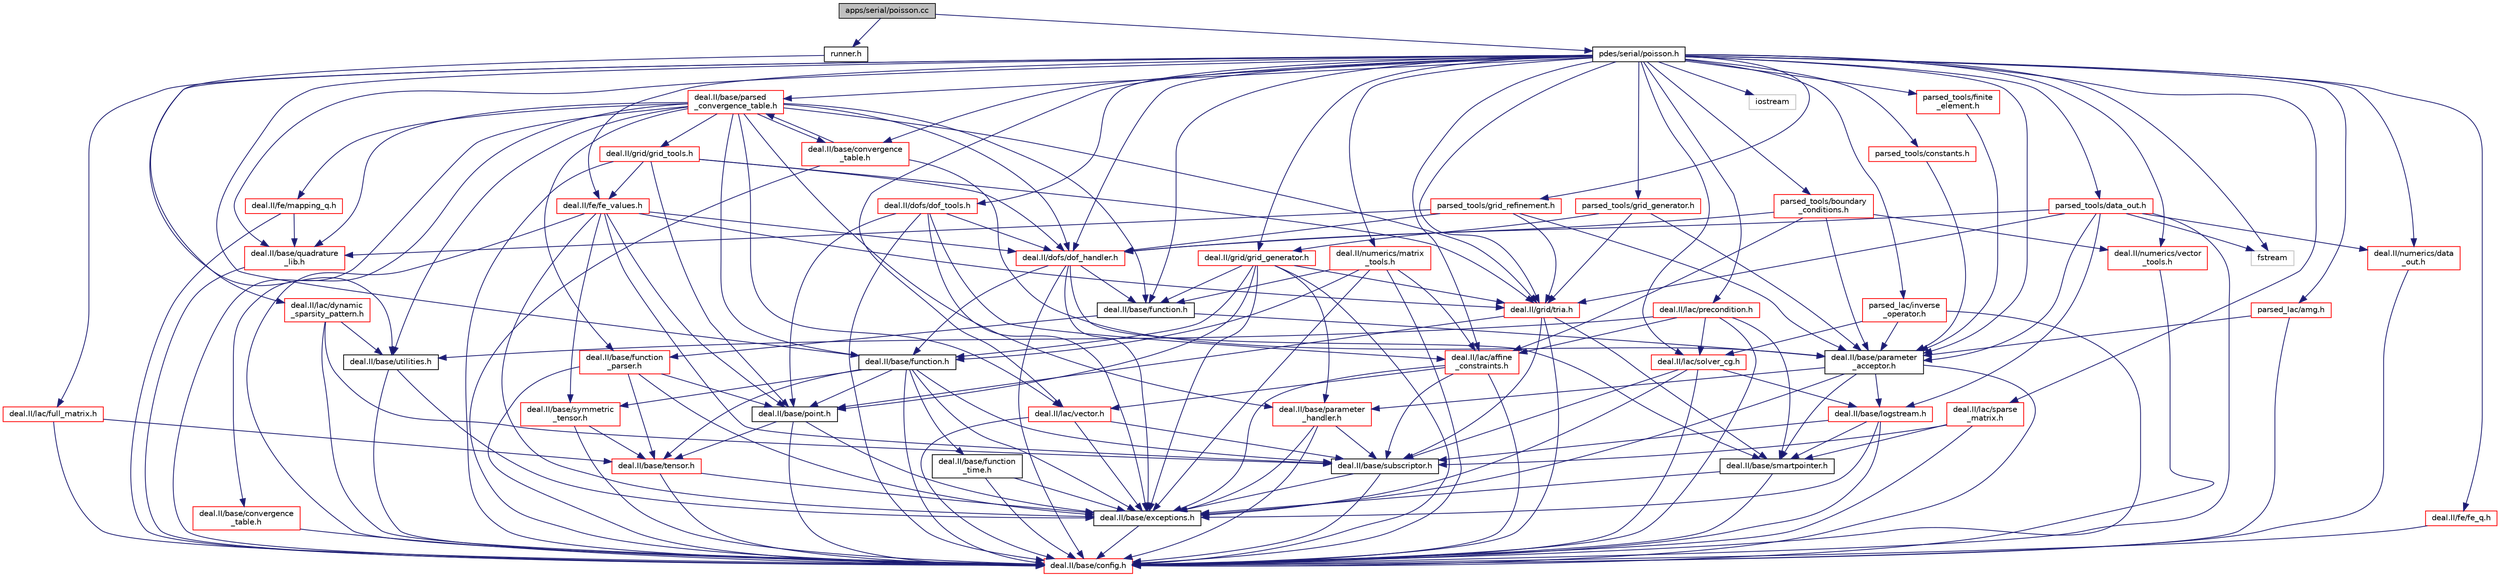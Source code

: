 digraph "apps/serial/poisson.cc"
{
 // LATEX_PDF_SIZE
  bgcolor="transparent";
  edge [fontname="Helvetica",fontsize="10",labelfontname="Helvetica",labelfontsize="10"];
  node [fontname="Helvetica",fontsize="10",shape=record];
  Node1 [label="apps/serial/poisson.cc",height=0.2,width=0.4,color="black", fillcolor="grey75", style="filled", fontcolor="black",tooltip=" "];
  Node1 -> Node2 [color="midnightblue",fontsize="10",style="solid",fontname="Helvetica"];
  Node2 [label="pdes/serial/poisson.h",height=0.2,width=0.4,color="black",URL="$serial_2poisson_8h.html",tooltip=" "];
  Node2 -> Node3 [color="midnightblue",fontsize="10",style="solid",fontname="Helvetica"];
  Node3 [label="deal.II/base/function.h",height=0.2,width=0.4,color="black",URL="/__w/fsi-suite/fsi-suite/deal.tag$function_8h.html",tooltip=" "];
  Node3 -> Node4 [color="midnightblue",fontsize="10",style="solid",fontname="Helvetica"];
  Node4 [label="deal.II/base/config.h",height=0.2,width=0.4,color="red",URL="/__w/fsi-suite/fsi-suite/deal.tag$config_8h.html",tooltip=" "];
  Node3 -> Node7 [color="midnightblue",fontsize="10",style="solid",fontname="Helvetica"];
  Node7 [label="deal.II/base/exceptions.h",height=0.2,width=0.4,color="black",URL="/__w/fsi-suite/fsi-suite/deal.tag$include_2deal_8II_2base_2exceptions_8h.html",tooltip=" "];
  Node7 -> Node4 [color="midnightblue",fontsize="10",style="solid",fontname="Helvetica"];
  Node3 -> Node24 [color="midnightblue",fontsize="10",style="solid",fontname="Helvetica"];
  Node24 [label="deal.II/base/function\l_time.h",height=0.2,width=0.4,color="black",URL="/__w/fsi-suite/fsi-suite/deal.tag$function__time_8h.html",tooltip=" "];
  Node24 -> Node4 [color="midnightblue",fontsize="10",style="solid",fontname="Helvetica"];
  Node24 -> Node7 [color="midnightblue",fontsize="10",style="solid",fontname="Helvetica"];
  Node3 -> Node25 [color="midnightblue",fontsize="10",style="solid",fontname="Helvetica"];
  Node25 [label="deal.II/base/point.h",height=0.2,width=0.4,color="black",URL="/__w/fsi-suite/fsi-suite/deal.tag$base_2point_8h.html",tooltip=" "];
  Node25 -> Node4 [color="midnightblue",fontsize="10",style="solid",fontname="Helvetica"];
  Node25 -> Node7 [color="midnightblue",fontsize="10",style="solid",fontname="Helvetica"];
  Node25 -> Node16 [color="midnightblue",fontsize="10",style="solid",fontname="Helvetica"];
  Node16 [label="deal.II/base/tensor.h",height=0.2,width=0.4,color="red",URL="/__w/fsi-suite/fsi-suite/deal.tag$tensor_8h.html",tooltip=" "];
  Node16 -> Node4 [color="midnightblue",fontsize="10",style="solid",fontname="Helvetica"];
  Node16 -> Node7 [color="midnightblue",fontsize="10",style="solid",fontname="Helvetica"];
  Node3 -> Node26 [color="midnightblue",fontsize="10",style="solid",fontname="Helvetica"];
  Node26 [label="deal.II/base/subscriptor.h",height=0.2,width=0.4,color="black",URL="/__w/fsi-suite/fsi-suite/deal.tag$subscriptor_8h.html",tooltip=" "];
  Node26 -> Node4 [color="midnightblue",fontsize="10",style="solid",fontname="Helvetica"];
  Node26 -> Node7 [color="midnightblue",fontsize="10",style="solid",fontname="Helvetica"];
  Node3 -> Node9 [color="midnightblue",fontsize="10",style="solid",fontname="Helvetica"];
  Node9 [label="deal.II/base/symmetric\l_tensor.h",height=0.2,width=0.4,color="red",URL="/__w/fsi-suite/fsi-suite/deal.tag$symmetric__tensor_8h.html",tooltip=" "];
  Node9 -> Node4 [color="midnightblue",fontsize="10",style="solid",fontname="Helvetica"];
  Node9 -> Node16 [color="midnightblue",fontsize="10",style="solid",fontname="Helvetica"];
  Node3 -> Node16 [color="midnightblue",fontsize="10",style="solid",fontname="Helvetica"];
  Node2 -> Node27 [color="midnightblue",fontsize="10",style="solid",fontname="Helvetica"];
  Node27 [label="deal.II/base/parameter\l_acceptor.h",height=0.2,width=0.4,color="black",URL="/__w/fsi-suite/fsi-suite/deal.tag$parameter__acceptor_8h.html",tooltip=" "];
  Node27 -> Node4 [color="midnightblue",fontsize="10",style="solid",fontname="Helvetica"];
  Node27 -> Node7 [color="midnightblue",fontsize="10",style="solid",fontname="Helvetica"];
  Node27 -> Node28 [color="midnightblue",fontsize="10",style="solid",fontname="Helvetica"];
  Node28 [label="deal.II/base/logstream.h",height=0.2,width=0.4,color="red",URL="/__w/fsi-suite/fsi-suite/deal.tag$logstream_8h.html",tooltip=" "];
  Node28 -> Node4 [color="midnightblue",fontsize="10",style="solid",fontname="Helvetica"];
  Node28 -> Node7 [color="midnightblue",fontsize="10",style="solid",fontname="Helvetica"];
  Node28 -> Node29 [color="midnightblue",fontsize="10",style="solid",fontname="Helvetica"];
  Node29 [label="deal.II/base/smartpointer.h",height=0.2,width=0.4,color="black",URL="/__w/fsi-suite/fsi-suite/deal.tag$smartpointer_8h.html",tooltip=" "];
  Node29 -> Node4 [color="midnightblue",fontsize="10",style="solid",fontname="Helvetica"];
  Node29 -> Node7 [color="midnightblue",fontsize="10",style="solid",fontname="Helvetica"];
  Node28 -> Node26 [color="midnightblue",fontsize="10",style="solid",fontname="Helvetica"];
  Node27 -> Node31 [color="midnightblue",fontsize="10",style="solid",fontname="Helvetica"];
  Node31 [label="deal.II/base/parameter\l_handler.h",height=0.2,width=0.4,color="red",URL="/__w/fsi-suite/fsi-suite/deal.tag$parameter__handler_8h.html",tooltip=" "];
  Node31 -> Node4 [color="midnightblue",fontsize="10",style="solid",fontname="Helvetica"];
  Node31 -> Node7 [color="midnightblue",fontsize="10",style="solid",fontname="Helvetica"];
  Node31 -> Node26 [color="midnightblue",fontsize="10",style="solid",fontname="Helvetica"];
  Node27 -> Node29 [color="midnightblue",fontsize="10",style="solid",fontname="Helvetica"];
  Node2 -> Node35 [color="midnightblue",fontsize="10",style="solid",fontname="Helvetica"];
  Node35 [label="deal.II/base/parsed\l_convergence_table.h",height=0.2,width=0.4,color="red",URL="/__w/fsi-suite/fsi-suite/deal.tag$parsed__convergence__table_8h.html",tooltip=" "];
  Node35 -> Node4 [color="midnightblue",fontsize="10",style="solid",fontname="Helvetica"];
  Node35 -> Node36 [color="midnightblue",fontsize="10",style="solid",fontname="Helvetica"];
  Node36 [label="deal.II/base/convergence\l_table.h",height=0.2,width=0.4,color="red",URL="$convergence__table_8h.html",tooltip=" "];
  Node36 -> Node4 [color="midnightblue",fontsize="10",style="solid",fontname="Helvetica"];
  Node36 -> Node27 [color="midnightblue",fontsize="10",style="solid",fontname="Helvetica"];
  Node36 -> Node35 [color="midnightblue",fontsize="10",style="solid",fontname="Helvetica"];
  Node35 -> Node38 [color="midnightblue",fontsize="10",style="solid",fontname="Helvetica"];
  Node38 [label="deal.II/base/convergence\l_table.h",height=0.2,width=0.4,color="red",URL="/__w/fsi-suite/fsi-suite/deal.tag$convergence__table_8h.html",tooltip=" "];
  Node38 -> Node4 [color="midnightblue",fontsize="10",style="solid",fontname="Helvetica"];
  Node35 -> Node41 [color="midnightblue",fontsize="10",style="solid",fontname="Helvetica"];
  Node41 [label="deal.II/base/function.h",height=0.2,width=0.4,color="black",URL="$function_8h.html",tooltip=" "];
  Node41 -> Node42 [color="midnightblue",fontsize="10",style="solid",fontname="Helvetica"];
  Node42 [label="deal.II/base/function\l_parser.h",height=0.2,width=0.4,color="red",URL="/__w/fsi-suite/fsi-suite/deal.tag$function__parser_8h.html",tooltip=" "];
  Node42 -> Node4 [color="midnightblue",fontsize="10",style="solid",fontname="Helvetica"];
  Node42 -> Node7 [color="midnightblue",fontsize="10",style="solid",fontname="Helvetica"];
  Node42 -> Node25 [color="midnightblue",fontsize="10",style="solid",fontname="Helvetica"];
  Node42 -> Node16 [color="midnightblue",fontsize="10",style="solid",fontname="Helvetica"];
  Node41 -> Node27 [color="midnightblue",fontsize="10",style="solid",fontname="Helvetica"];
  Node35 -> Node3 [color="midnightblue",fontsize="10",style="solid",fontname="Helvetica"];
  Node35 -> Node42 [color="midnightblue",fontsize="10",style="solid",fontname="Helvetica"];
  Node35 -> Node31 [color="midnightblue",fontsize="10",style="solid",fontname="Helvetica"];
  Node35 -> Node44 [color="midnightblue",fontsize="10",style="solid",fontname="Helvetica"];
  Node44 [label="deal.II/base/quadrature\l_lib.h",height=0.2,width=0.4,color="red",URL="/__w/fsi-suite/fsi-suite/deal.tag$quadrature__lib_8h.html",tooltip=" "];
  Node44 -> Node4 [color="midnightblue",fontsize="10",style="solid",fontname="Helvetica"];
  Node35 -> Node22 [color="midnightblue",fontsize="10",style="solid",fontname="Helvetica"];
  Node22 [label="deal.II/base/utilities.h",height=0.2,width=0.4,color="black",URL="/__w/fsi-suite/fsi-suite/deal.tag$include_2deal_8II_2base_2utilities_8h.html",tooltip=" "];
  Node22 -> Node4 [color="midnightblue",fontsize="10",style="solid",fontname="Helvetica"];
  Node22 -> Node7 [color="midnightblue",fontsize="10",style="solid",fontname="Helvetica"];
  Node35 -> Node46 [color="midnightblue",fontsize="10",style="solid",fontname="Helvetica"];
  Node46 [label="deal.II/dofs/dof_handler.h",height=0.2,width=0.4,color="red",URL="/__w/fsi-suite/fsi-suite/deal.tag$dofs_2dof__handler_8h.html",tooltip=" "];
  Node46 -> Node4 [color="midnightblue",fontsize="10",style="solid",fontname="Helvetica"];
  Node46 -> Node7 [color="midnightblue",fontsize="10",style="solid",fontname="Helvetica"];
  Node46 -> Node41 [color="midnightblue",fontsize="10",style="solid",fontname="Helvetica"];
  Node46 -> Node3 [color="midnightblue",fontsize="10",style="solid",fontname="Helvetica"];
  Node46 -> Node29 [color="midnightblue",fontsize="10",style="solid",fontname="Helvetica"];
  Node35 -> Node102 [color="midnightblue",fontsize="10",style="solid",fontname="Helvetica"];
  Node102 [label="deal.II/fe/mapping_q.h",height=0.2,width=0.4,color="red",URL="/__w/fsi-suite/fsi-suite/deal.tag$mapping__q_8h.html",tooltip=" "];
  Node102 -> Node4 [color="midnightblue",fontsize="10",style="solid",fontname="Helvetica"];
  Node102 -> Node44 [color="midnightblue",fontsize="10",style="solid",fontname="Helvetica"];
  Node35 -> Node108 [color="midnightblue",fontsize="10",style="solid",fontname="Helvetica"];
  Node108 [label="deal.II/grid/grid_tools.h",height=0.2,width=0.4,color="red",URL="/__w/fsi-suite/fsi-suite/deal.tag$grid__tools_8h.html",tooltip=" "];
  Node108 -> Node4 [color="midnightblue",fontsize="10",style="solid",fontname="Helvetica"];
  Node108 -> Node25 [color="midnightblue",fontsize="10",style="solid",fontname="Helvetica"];
  Node108 -> Node46 [color="midnightblue",fontsize="10",style="solid",fontname="Helvetica"];
  Node108 -> Node113 [color="midnightblue",fontsize="10",style="solid",fontname="Helvetica"];
  Node113 [label="deal.II/fe/fe_values.h",height=0.2,width=0.4,color="red",URL="/__w/fsi-suite/fsi-suite/deal.tag$fe_2fe__values_8h.html",tooltip=" "];
  Node113 -> Node4 [color="midnightblue",fontsize="10",style="solid",fontname="Helvetica"];
  Node113 -> Node7 [color="midnightblue",fontsize="10",style="solid",fontname="Helvetica"];
  Node113 -> Node25 [color="midnightblue",fontsize="10",style="solid",fontname="Helvetica"];
  Node113 -> Node26 [color="midnightblue",fontsize="10",style="solid",fontname="Helvetica"];
  Node113 -> Node9 [color="midnightblue",fontsize="10",style="solid",fontname="Helvetica"];
  Node113 -> Node46 [color="midnightblue",fontsize="10",style="solid",fontname="Helvetica"];
  Node113 -> Node52 [color="midnightblue",fontsize="10",style="solid",fontname="Helvetica"];
  Node52 [label="deal.II/grid/tria.h",height=0.2,width=0.4,color="red",URL="/__w/fsi-suite/fsi-suite/deal.tag$grid_2tria_8h.html",tooltip=" "];
  Node52 -> Node4 [color="midnightblue",fontsize="10",style="solid",fontname="Helvetica"];
  Node52 -> Node25 [color="midnightblue",fontsize="10",style="solid",fontname="Helvetica"];
  Node52 -> Node29 [color="midnightblue",fontsize="10",style="solid",fontname="Helvetica"];
  Node52 -> Node26 [color="midnightblue",fontsize="10",style="solid",fontname="Helvetica"];
  Node108 -> Node52 [color="midnightblue",fontsize="10",style="solid",fontname="Helvetica"];
  Node35 -> Node52 [color="midnightblue",fontsize="10",style="solid",fontname="Helvetica"];
  Node35 -> Node101 [color="midnightblue",fontsize="10",style="solid",fontname="Helvetica"];
  Node101 [label="deal.II/lac/vector.h",height=0.2,width=0.4,color="red",URL="/__w/fsi-suite/fsi-suite/deal.tag$vector_8h.html",tooltip=" "];
  Node101 -> Node4 [color="midnightblue",fontsize="10",style="solid",fontname="Helvetica"];
  Node101 -> Node7 [color="midnightblue",fontsize="10",style="solid",fontname="Helvetica"];
  Node101 -> Node26 [color="midnightblue",fontsize="10",style="solid",fontname="Helvetica"];
  Node2 -> Node44 [color="midnightblue",fontsize="10",style="solid",fontname="Helvetica"];
  Node2 -> Node46 [color="midnightblue",fontsize="10",style="solid",fontname="Helvetica"];
  Node2 -> Node135 [color="midnightblue",fontsize="10",style="solid",fontname="Helvetica"];
  Node135 [label="deal.II/dofs/dof_tools.h",height=0.2,width=0.4,color="red",URL="/__w/fsi-suite/fsi-suite/deal.tag$dof__tools_8h.html",tooltip=" "];
  Node135 -> Node4 [color="midnightblue",fontsize="10",style="solid",fontname="Helvetica"];
  Node135 -> Node7 [color="midnightblue",fontsize="10",style="solid",fontname="Helvetica"];
  Node135 -> Node25 [color="midnightblue",fontsize="10",style="solid",fontname="Helvetica"];
  Node135 -> Node46 [color="midnightblue",fontsize="10",style="solid",fontname="Helvetica"];
  Node135 -> Node136 [color="midnightblue",fontsize="10",style="solid",fontname="Helvetica"];
  Node136 [label="deal.II/lac/affine\l_constraints.h",height=0.2,width=0.4,color="red",URL="/__w/fsi-suite/fsi-suite/deal.tag$affine__constraints_8h.html",tooltip=" "];
  Node136 -> Node4 [color="midnightblue",fontsize="10",style="solid",fontname="Helvetica"];
  Node136 -> Node7 [color="midnightblue",fontsize="10",style="solid",fontname="Helvetica"];
  Node136 -> Node26 [color="midnightblue",fontsize="10",style="solid",fontname="Helvetica"];
  Node136 -> Node101 [color="midnightblue",fontsize="10",style="solid",fontname="Helvetica"];
  Node2 -> Node138 [color="midnightblue",fontsize="10",style="solid",fontname="Helvetica"];
  Node138 [label="deal.II/fe/fe_q.h",height=0.2,width=0.4,color="red",URL="/__w/fsi-suite/fsi-suite/deal.tag$fe__q_8h.html",tooltip=" "];
  Node138 -> Node4 [color="midnightblue",fontsize="10",style="solid",fontname="Helvetica"];
  Node2 -> Node113 [color="midnightblue",fontsize="10",style="solid",fontname="Helvetica"];
  Node2 -> Node143 [color="midnightblue",fontsize="10",style="solid",fontname="Helvetica"];
  Node143 [label="deal.II/grid/grid_generator.h",height=0.2,width=0.4,color="red",URL="/__w/fsi-suite/fsi-suite/deal.tag$grid__generator_8h.html",tooltip=" "];
  Node143 -> Node4 [color="midnightblue",fontsize="10",style="solid",fontname="Helvetica"];
  Node143 -> Node7 [color="midnightblue",fontsize="10",style="solid",fontname="Helvetica"];
  Node143 -> Node41 [color="midnightblue",fontsize="10",style="solid",fontname="Helvetica"];
  Node143 -> Node3 [color="midnightblue",fontsize="10",style="solid",fontname="Helvetica"];
  Node143 -> Node31 [color="midnightblue",fontsize="10",style="solid",fontname="Helvetica"];
  Node143 -> Node25 [color="midnightblue",fontsize="10",style="solid",fontname="Helvetica"];
  Node143 -> Node52 [color="midnightblue",fontsize="10",style="solid",fontname="Helvetica"];
  Node2 -> Node52 [color="midnightblue",fontsize="10",style="solid",fontname="Helvetica"];
  Node2 -> Node136 [color="midnightblue",fontsize="10",style="solid",fontname="Helvetica"];
  Node2 -> Node127 [color="midnightblue",fontsize="10",style="solid",fontname="Helvetica"];
  Node127 [label="deal.II/lac/dynamic\l_sparsity_pattern.h",height=0.2,width=0.4,color="red",URL="/__w/fsi-suite/fsi-suite/deal.tag$dynamic__sparsity__pattern_8h.html",tooltip=" "];
  Node127 -> Node4 [color="midnightblue",fontsize="10",style="solid",fontname="Helvetica"];
  Node127 -> Node26 [color="midnightblue",fontsize="10",style="solid",fontname="Helvetica"];
  Node127 -> Node22 [color="midnightblue",fontsize="10",style="solid",fontname="Helvetica"];
  Node2 -> Node96 [color="midnightblue",fontsize="10",style="solid",fontname="Helvetica"];
  Node96 [label="deal.II/lac/full_matrix.h",height=0.2,width=0.4,color="red",URL="/__w/fsi-suite/fsi-suite/deal.tag$full__matrix_8h.html",tooltip=" "];
  Node96 -> Node4 [color="midnightblue",fontsize="10",style="solid",fontname="Helvetica"];
  Node96 -> Node16 [color="midnightblue",fontsize="10",style="solid",fontname="Helvetica"];
  Node2 -> Node144 [color="midnightblue",fontsize="10",style="solid",fontname="Helvetica"];
  Node144 [label="deal.II/lac/precondition.h",height=0.2,width=0.4,color="red",URL="/__w/fsi-suite/fsi-suite/deal.tag$precondition_8h.html",tooltip=" "];
  Node144 -> Node4 [color="midnightblue",fontsize="10",style="solid",fontname="Helvetica"];
  Node144 -> Node29 [color="midnightblue",fontsize="10",style="solid",fontname="Helvetica"];
  Node144 -> Node22 [color="midnightblue",fontsize="10",style="solid",fontname="Helvetica"];
  Node144 -> Node136 [color="midnightblue",fontsize="10",style="solid",fontname="Helvetica"];
  Node144 -> Node148 [color="midnightblue",fontsize="10",style="solid",fontname="Helvetica"];
  Node148 [label="deal.II/lac/solver_cg.h",height=0.2,width=0.4,color="red",URL="/__w/fsi-suite/fsi-suite/deal.tag$solver__cg_8h.html",tooltip=" "];
  Node148 -> Node4 [color="midnightblue",fontsize="10",style="solid",fontname="Helvetica"];
  Node148 -> Node7 [color="midnightblue",fontsize="10",style="solid",fontname="Helvetica"];
  Node148 -> Node28 [color="midnightblue",fontsize="10",style="solid",fontname="Helvetica"];
  Node148 -> Node26 [color="midnightblue",fontsize="10",style="solid",fontname="Helvetica"];
  Node2 -> Node148 [color="midnightblue",fontsize="10",style="solid",fontname="Helvetica"];
  Node2 -> Node154 [color="midnightblue",fontsize="10",style="solid",fontname="Helvetica"];
  Node154 [label="deal.II/lac/sparse\l_matrix.h",height=0.2,width=0.4,color="red",URL="/__w/fsi-suite/fsi-suite/deal.tag$sparse__matrix_8h.html",tooltip=" "];
  Node154 -> Node4 [color="midnightblue",fontsize="10",style="solid",fontname="Helvetica"];
  Node154 -> Node29 [color="midnightblue",fontsize="10",style="solid",fontname="Helvetica"];
  Node154 -> Node26 [color="midnightblue",fontsize="10",style="solid",fontname="Helvetica"];
  Node2 -> Node101 [color="midnightblue",fontsize="10",style="solid",fontname="Helvetica"];
  Node2 -> Node155 [color="midnightblue",fontsize="10",style="solid",fontname="Helvetica"];
  Node155 [label="deal.II/numerics/data\l_out.h",height=0.2,width=0.4,color="red",URL="/__w/fsi-suite/fsi-suite/deal.tag$numerics_2data__out_8h.html",tooltip=" "];
  Node155 -> Node4 [color="midnightblue",fontsize="10",style="solid",fontname="Helvetica"];
  Node2 -> Node164 [color="midnightblue",fontsize="10",style="solid",fontname="Helvetica"];
  Node164 [label="deal.II/numerics/matrix\l_tools.h",height=0.2,width=0.4,color="red",URL="/__w/fsi-suite/fsi-suite/deal.tag$matrix__tools_8h.html",tooltip=" "];
  Node164 -> Node4 [color="midnightblue",fontsize="10",style="solid",fontname="Helvetica"];
  Node164 -> Node7 [color="midnightblue",fontsize="10",style="solid",fontname="Helvetica"];
  Node164 -> Node41 [color="midnightblue",fontsize="10",style="solid",fontname="Helvetica"];
  Node164 -> Node3 [color="midnightblue",fontsize="10",style="solid",fontname="Helvetica"];
  Node164 -> Node136 [color="midnightblue",fontsize="10",style="solid",fontname="Helvetica"];
  Node2 -> Node166 [color="midnightblue",fontsize="10",style="solid",fontname="Helvetica"];
  Node166 [label="deal.II/numerics/vector\l_tools.h",height=0.2,width=0.4,color="red",URL="/__w/fsi-suite/fsi-suite/deal.tag$vector__tools_8h.html",tooltip=" "];
  Node166 -> Node4 [color="midnightblue",fontsize="10",style="solid",fontname="Helvetica"];
  Node2 -> Node182 [color="midnightblue",fontsize="10",style="solid",fontname="Helvetica"];
  Node182 [label="fstream",height=0.2,width=0.4,color="grey75",tooltip=" "];
  Node2 -> Node183 [color="midnightblue",fontsize="10",style="solid",fontname="Helvetica"];
  Node183 [label="iostream",height=0.2,width=0.4,color="grey75",tooltip=" "];
  Node2 -> Node184 [color="midnightblue",fontsize="10",style="solid",fontname="Helvetica"];
  Node184 [label="parsed_lac/amg.h",height=0.2,width=0.4,color="red",URL="$amg_8h.html",tooltip=" "];
  Node184 -> Node4 [color="midnightblue",fontsize="10",style="solid",fontname="Helvetica"];
  Node184 -> Node27 [color="midnightblue",fontsize="10",style="solid",fontname="Helvetica"];
  Node2 -> Node186 [color="midnightblue",fontsize="10",style="solid",fontname="Helvetica"];
  Node186 [label="parsed_lac/inverse\l_operator.h",height=0.2,width=0.4,color="red",URL="$inverse__operator_8h.html",tooltip=" "];
  Node186 -> Node4 [color="midnightblue",fontsize="10",style="solid",fontname="Helvetica"];
  Node186 -> Node27 [color="midnightblue",fontsize="10",style="solid",fontname="Helvetica"];
  Node186 -> Node148 [color="midnightblue",fontsize="10",style="solid",fontname="Helvetica"];
  Node2 -> Node202 [color="midnightblue",fontsize="10",style="solid",fontname="Helvetica"];
  Node202 [label="parsed_tools/boundary\l_conditions.h",height=0.2,width=0.4,color="red",URL="$boundary__conditions_8h.html",tooltip=" "];
  Node202 -> Node27 [color="midnightblue",fontsize="10",style="solid",fontname="Helvetica"];
  Node202 -> Node46 [color="midnightblue",fontsize="10",style="solid",fontname="Helvetica"];
  Node202 -> Node136 [color="midnightblue",fontsize="10",style="solid",fontname="Helvetica"];
  Node202 -> Node166 [color="midnightblue",fontsize="10",style="solid",fontname="Helvetica"];
  Node2 -> Node226 [color="midnightblue",fontsize="10",style="solid",fontname="Helvetica"];
  Node226 [label="parsed_tools/constants.h",height=0.2,width=0.4,color="red",URL="$constants_8h.html",tooltip=" "];
  Node226 -> Node27 [color="midnightblue",fontsize="10",style="solid",fontname="Helvetica"];
  Node2 -> Node36 [color="midnightblue",fontsize="10",style="solid",fontname="Helvetica"];
  Node2 -> Node227 [color="midnightblue",fontsize="10",style="solid",fontname="Helvetica"];
  Node227 [label="parsed_tools/data_out.h",height=0.2,width=0.4,color="red",URL="$data__out_8h.html",tooltip=" "];
  Node227 -> Node4 [color="midnightblue",fontsize="10",style="solid",fontname="Helvetica"];
  Node227 -> Node28 [color="midnightblue",fontsize="10",style="solid",fontname="Helvetica"];
  Node227 -> Node27 [color="midnightblue",fontsize="10",style="solid",fontname="Helvetica"];
  Node227 -> Node46 [color="midnightblue",fontsize="10",style="solid",fontname="Helvetica"];
  Node227 -> Node52 [color="midnightblue",fontsize="10",style="solid",fontname="Helvetica"];
  Node227 -> Node155 [color="midnightblue",fontsize="10",style="solid",fontname="Helvetica"];
  Node227 -> Node182 [color="midnightblue",fontsize="10",style="solid",fontname="Helvetica"];
  Node2 -> Node229 [color="midnightblue",fontsize="10",style="solid",fontname="Helvetica"];
  Node229 [label="parsed_tools/finite\l_element.h",height=0.2,width=0.4,color="red",URL="$finite__element_8h.html",tooltip=" "];
  Node229 -> Node27 [color="midnightblue",fontsize="10",style="solid",fontname="Helvetica"];
  Node2 -> Node41 [color="midnightblue",fontsize="10",style="solid",fontname="Helvetica"];
  Node2 -> Node230 [color="midnightblue",fontsize="10",style="solid",fontname="Helvetica"];
  Node230 [label="parsed_tools/grid_generator.h",height=0.2,width=0.4,color="red",URL="$grid__generator_8h.html",tooltip=" "];
  Node230 -> Node27 [color="midnightblue",fontsize="10",style="solid",fontname="Helvetica"];
  Node230 -> Node143 [color="midnightblue",fontsize="10",style="solid",fontname="Helvetica"];
  Node230 -> Node52 [color="midnightblue",fontsize="10",style="solid",fontname="Helvetica"];
  Node2 -> Node233 [color="midnightblue",fontsize="10",style="solid",fontname="Helvetica"];
  Node233 [label="parsed_tools/grid_refinement.h",height=0.2,width=0.4,color="red",URL="$grid__refinement_8h.html",tooltip=" "];
  Node233 -> Node27 [color="midnightblue",fontsize="10",style="solid",fontname="Helvetica"];
  Node233 -> Node44 [color="midnightblue",fontsize="10",style="solid",fontname="Helvetica"];
  Node233 -> Node46 [color="midnightblue",fontsize="10",style="solid",fontname="Helvetica"];
  Node233 -> Node52 [color="midnightblue",fontsize="10",style="solid",fontname="Helvetica"];
  Node1 -> Node236 [color="midnightblue",fontsize="10",style="solid",fontname="Helvetica"];
  Node236 [label="runner.h",height=0.2,width=0.4,color="black",URL="$runner_8h.html",tooltip=" "];
  Node236 -> Node22 [color="midnightblue",fontsize="10",style="solid",fontname="Helvetica"];
}
